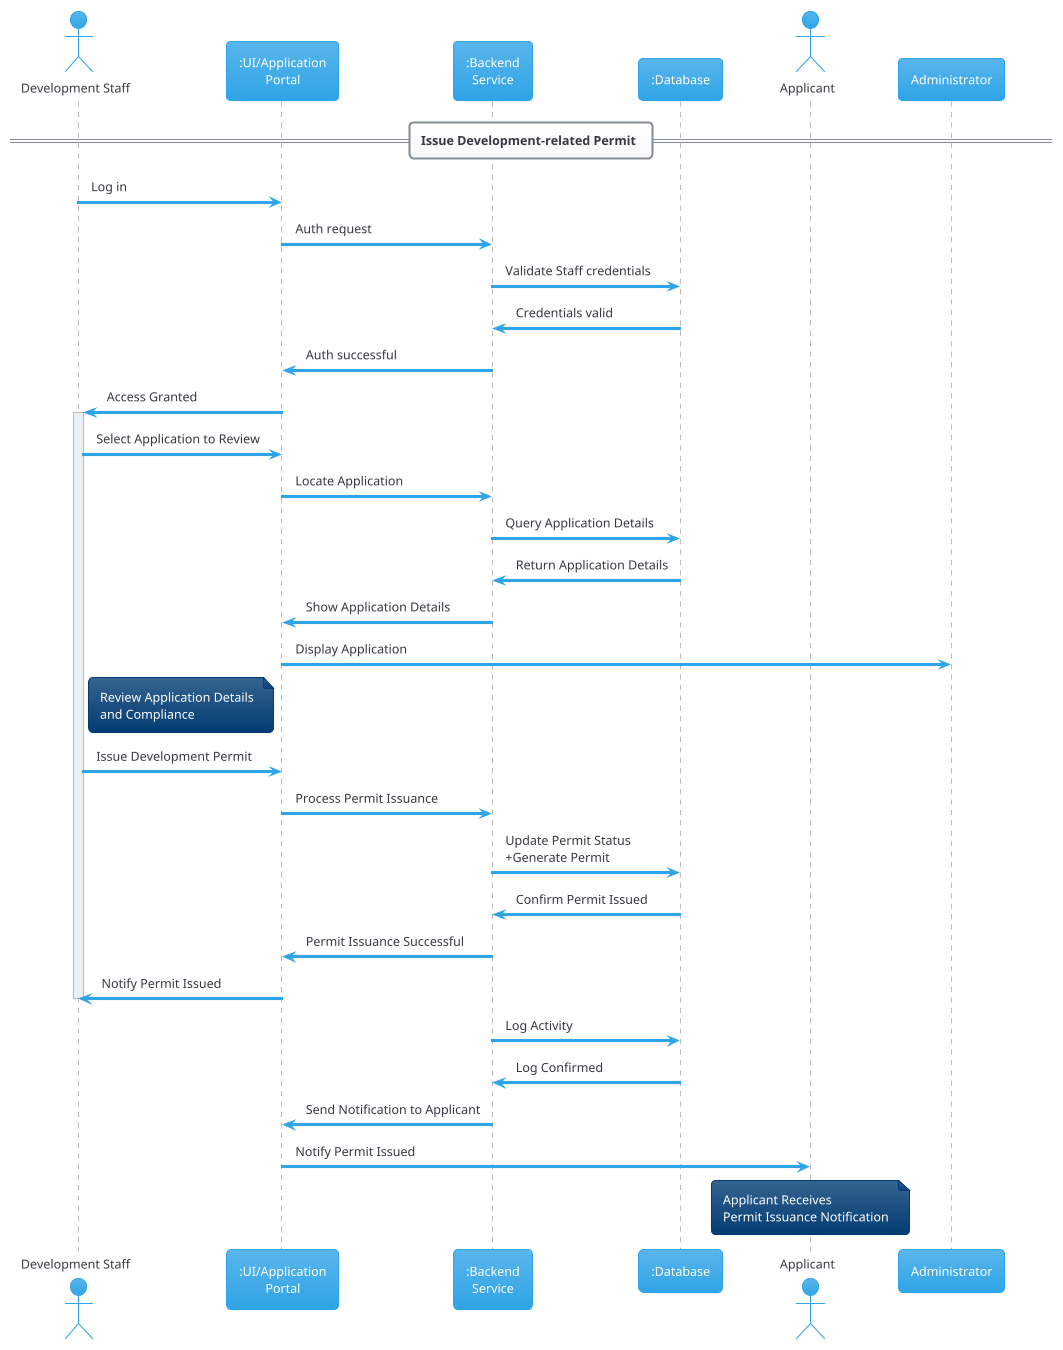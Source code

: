 @startuml
!theme cerulean

actor "Development Staff" as Staff
participant ":UI/Application\nPortal" as UI
participant ":Backend\nService" as Backend
participant ":Database" as DB
actor "Applicant" as Applicant

== Issue Development-related Permit ==

Staff -> UI: Log in
UI -> Backend: Auth request
Backend -> DB: Validate Staff credentials
DB -> Backend: Credentials valid
Backend -> UI: Auth successful
UI -> Staff: Access Granted

activate Staff

Staff -> UI: Select Application to Review
UI -> Backend: Locate Application
Backend -> DB: Query Application Details
DB -> Backend: Return Application Details
Backend -> UI: Show Application Details
UI -> Administrator: Display Application

note right of Staff: Review Application Details\nand Compliance

Staff -> UI: Issue Development Permit

UI -> Backend: Process Permit Issuance
Backend -> DB: Update Permit Status\n+Generate Permit
DB -> Backend: Confirm Permit Issued
Backend -> UI: Permit Issuance Successful
UI -> Staff: Notify Permit Issued

deactivate Staff

Backend -> DB: Log Activity
DB -> Backend: Log Confirmed

Backend -> UI: Send Notification to Applicant
UI -> Applicant: Notify Permit Issued

note over Applicant: Applicant Receives\nPermit Issuance Notification

@enduml